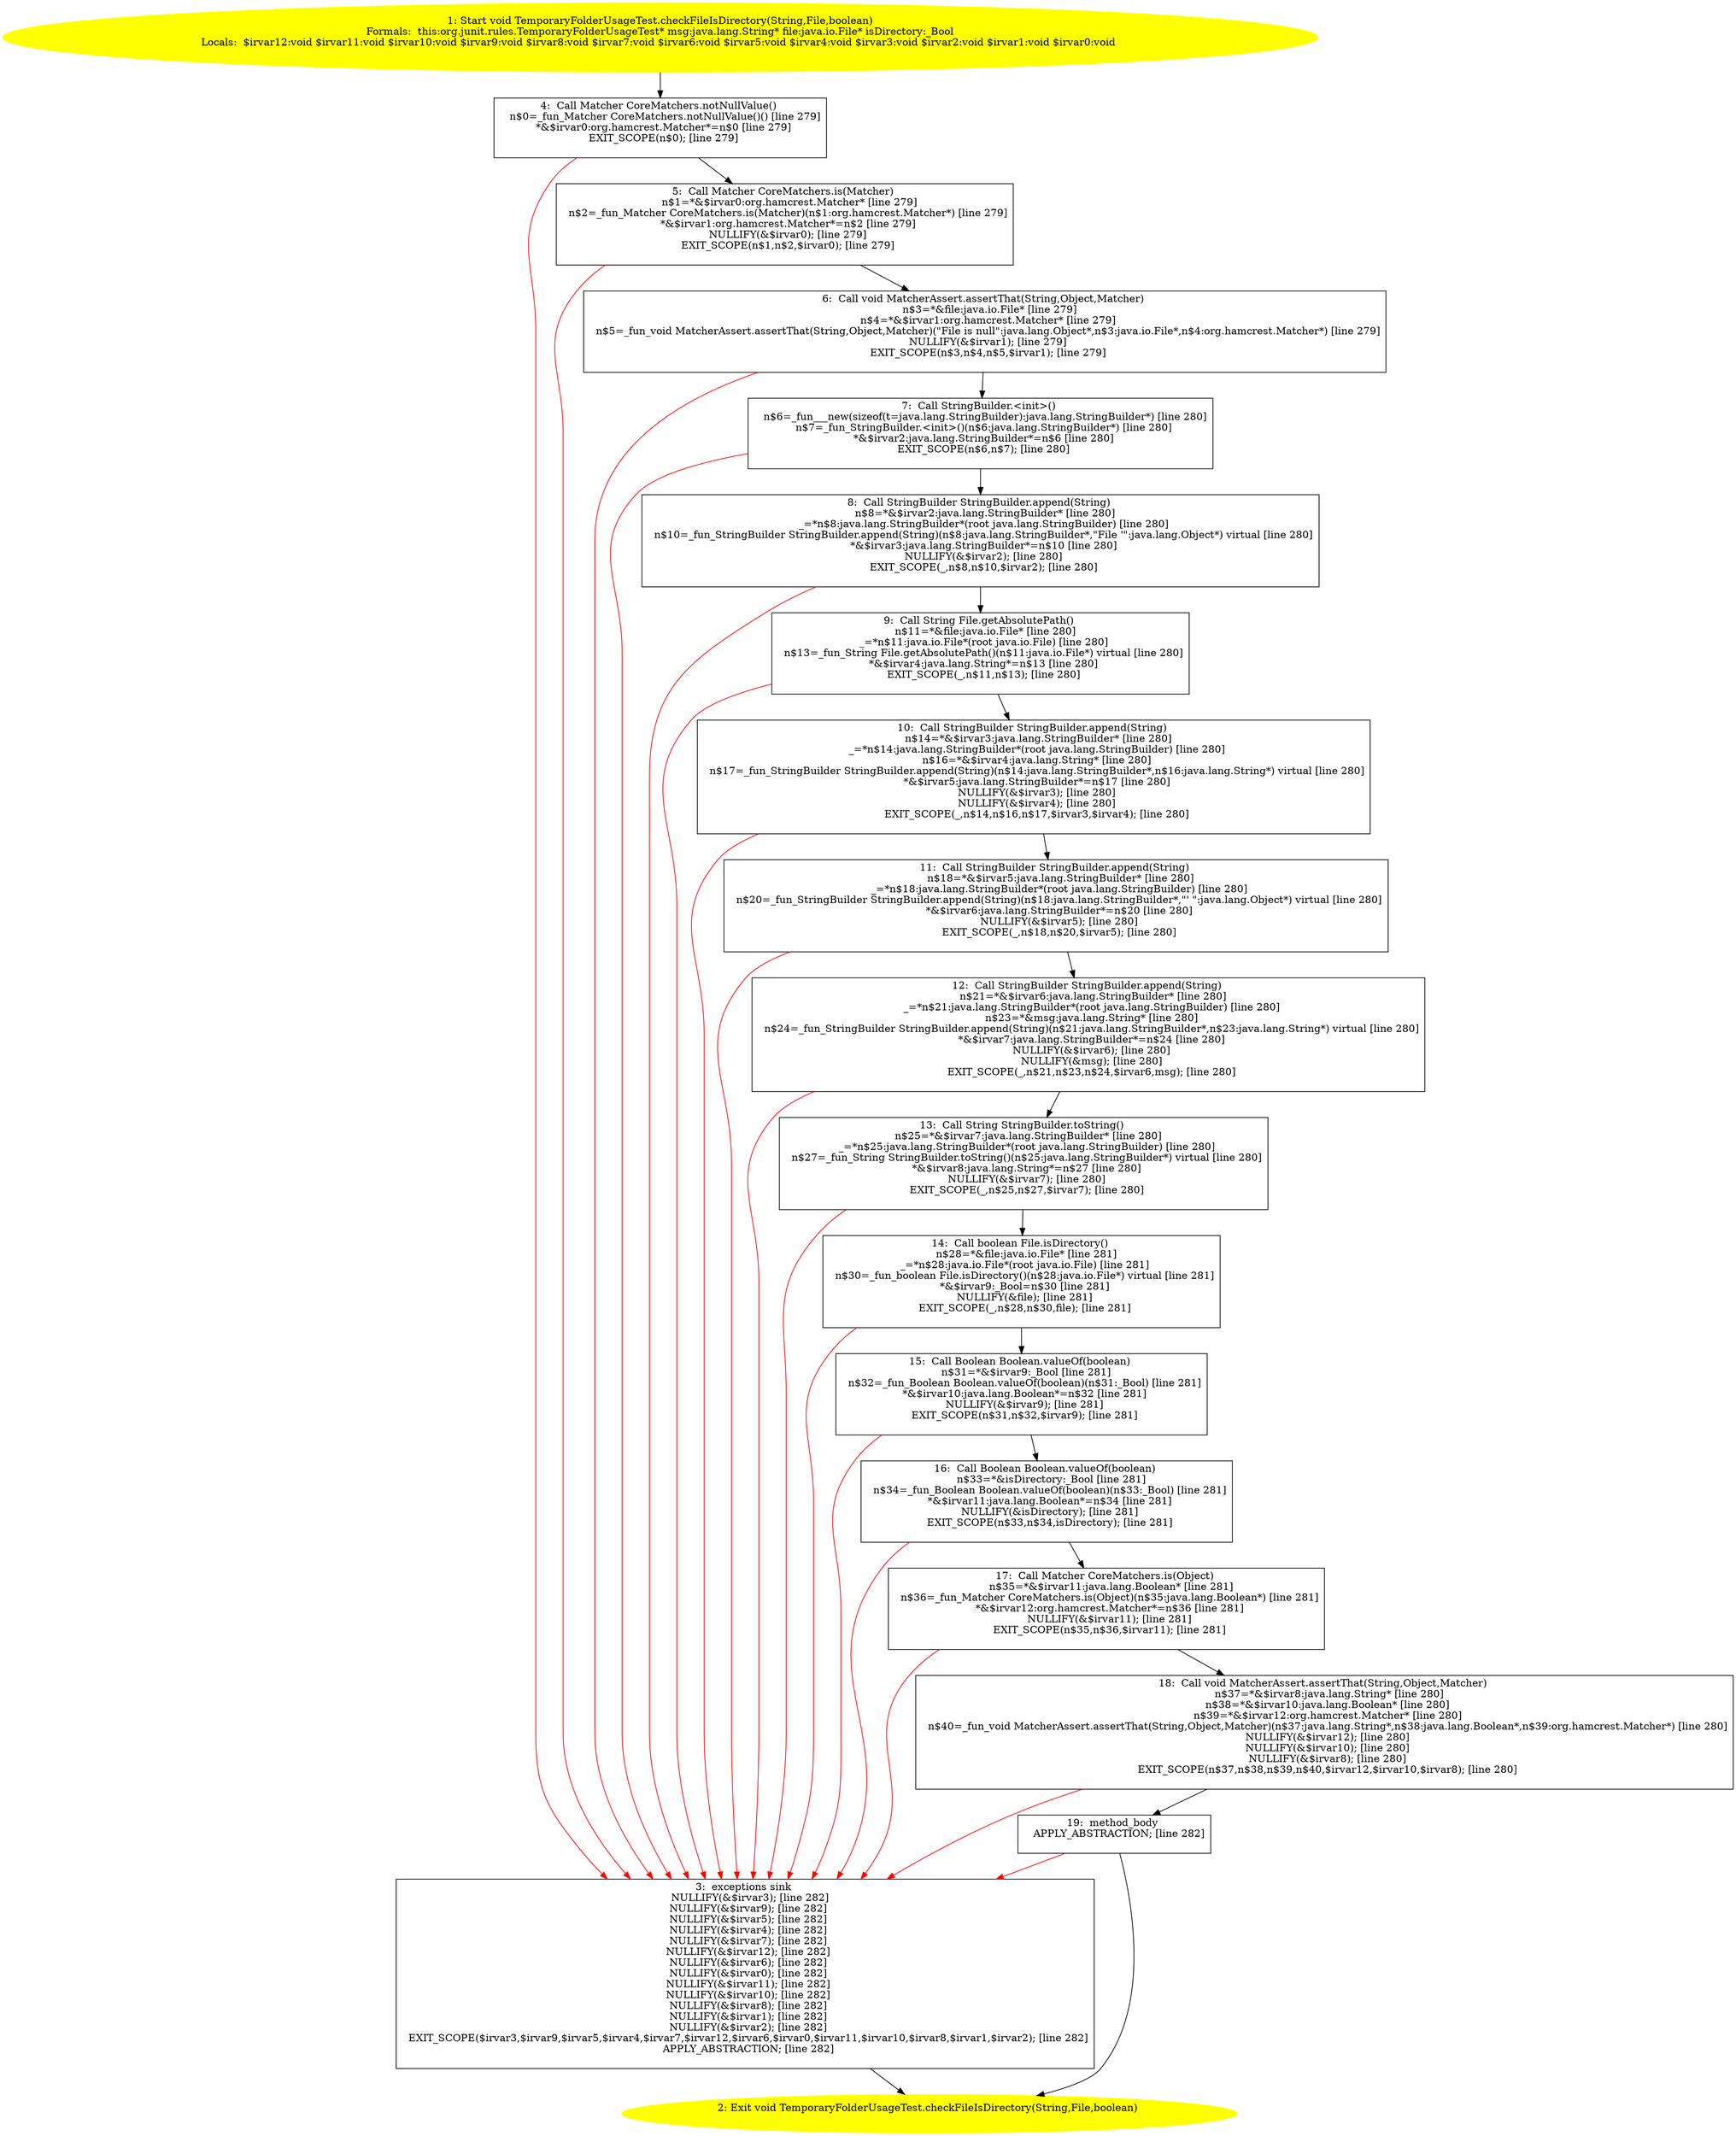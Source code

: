 /* @generated */
digraph cfg {
"org.junit.rules.TemporaryFolderUsageTest.checkFileIsDirectory(java.lang.String,java.io.File,boolean).2704953222a39a753282daa94430fd53_1" [label="1: Start void TemporaryFolderUsageTest.checkFileIsDirectory(String,File,boolean)\nFormals:  this:org.junit.rules.TemporaryFolderUsageTest* msg:java.lang.String* file:java.io.File* isDirectory:_Bool\nLocals:  $irvar12:void $irvar11:void $irvar10:void $irvar9:void $irvar8:void $irvar7:void $irvar6:void $irvar5:void $irvar4:void $irvar3:void $irvar2:void $irvar1:void $irvar0:void \n  " color=yellow style=filled]
	

	 "org.junit.rules.TemporaryFolderUsageTest.checkFileIsDirectory(java.lang.String,java.io.File,boolean).2704953222a39a753282daa94430fd53_1" -> "org.junit.rules.TemporaryFolderUsageTest.checkFileIsDirectory(java.lang.String,java.io.File,boolean).2704953222a39a753282daa94430fd53_4" ;
"org.junit.rules.TemporaryFolderUsageTest.checkFileIsDirectory(java.lang.String,java.io.File,boolean).2704953222a39a753282daa94430fd53_2" [label="2: Exit void TemporaryFolderUsageTest.checkFileIsDirectory(String,File,boolean) \n  " color=yellow style=filled]
	

"org.junit.rules.TemporaryFolderUsageTest.checkFileIsDirectory(java.lang.String,java.io.File,boolean).2704953222a39a753282daa94430fd53_3" [label="3:  exceptions sink \n   NULLIFY(&$irvar3); [line 282]\n  NULLIFY(&$irvar9); [line 282]\n  NULLIFY(&$irvar5); [line 282]\n  NULLIFY(&$irvar4); [line 282]\n  NULLIFY(&$irvar7); [line 282]\n  NULLIFY(&$irvar12); [line 282]\n  NULLIFY(&$irvar6); [line 282]\n  NULLIFY(&$irvar0); [line 282]\n  NULLIFY(&$irvar11); [line 282]\n  NULLIFY(&$irvar10); [line 282]\n  NULLIFY(&$irvar8); [line 282]\n  NULLIFY(&$irvar1); [line 282]\n  NULLIFY(&$irvar2); [line 282]\n  EXIT_SCOPE($irvar3,$irvar9,$irvar5,$irvar4,$irvar7,$irvar12,$irvar6,$irvar0,$irvar11,$irvar10,$irvar8,$irvar1,$irvar2); [line 282]\n  APPLY_ABSTRACTION; [line 282]\n " shape="box"]
	

	 "org.junit.rules.TemporaryFolderUsageTest.checkFileIsDirectory(java.lang.String,java.io.File,boolean).2704953222a39a753282daa94430fd53_3" -> "org.junit.rules.TemporaryFolderUsageTest.checkFileIsDirectory(java.lang.String,java.io.File,boolean).2704953222a39a753282daa94430fd53_2" ;
"org.junit.rules.TemporaryFolderUsageTest.checkFileIsDirectory(java.lang.String,java.io.File,boolean).2704953222a39a753282daa94430fd53_4" [label="4:  Call Matcher CoreMatchers.notNullValue() \n   n$0=_fun_Matcher CoreMatchers.notNullValue()() [line 279]\n  *&$irvar0:org.hamcrest.Matcher*=n$0 [line 279]\n  EXIT_SCOPE(n$0); [line 279]\n " shape="box"]
	

	 "org.junit.rules.TemporaryFolderUsageTest.checkFileIsDirectory(java.lang.String,java.io.File,boolean).2704953222a39a753282daa94430fd53_4" -> "org.junit.rules.TemporaryFolderUsageTest.checkFileIsDirectory(java.lang.String,java.io.File,boolean).2704953222a39a753282daa94430fd53_5" ;
	 "org.junit.rules.TemporaryFolderUsageTest.checkFileIsDirectory(java.lang.String,java.io.File,boolean).2704953222a39a753282daa94430fd53_4" -> "org.junit.rules.TemporaryFolderUsageTest.checkFileIsDirectory(java.lang.String,java.io.File,boolean).2704953222a39a753282daa94430fd53_3" [color="red" ];
"org.junit.rules.TemporaryFolderUsageTest.checkFileIsDirectory(java.lang.String,java.io.File,boolean).2704953222a39a753282daa94430fd53_5" [label="5:  Call Matcher CoreMatchers.is(Matcher) \n   n$1=*&$irvar0:org.hamcrest.Matcher* [line 279]\n  n$2=_fun_Matcher CoreMatchers.is(Matcher)(n$1:org.hamcrest.Matcher*) [line 279]\n  *&$irvar1:org.hamcrest.Matcher*=n$2 [line 279]\n  NULLIFY(&$irvar0); [line 279]\n  EXIT_SCOPE(n$1,n$2,$irvar0); [line 279]\n " shape="box"]
	

	 "org.junit.rules.TemporaryFolderUsageTest.checkFileIsDirectory(java.lang.String,java.io.File,boolean).2704953222a39a753282daa94430fd53_5" -> "org.junit.rules.TemporaryFolderUsageTest.checkFileIsDirectory(java.lang.String,java.io.File,boolean).2704953222a39a753282daa94430fd53_6" ;
	 "org.junit.rules.TemporaryFolderUsageTest.checkFileIsDirectory(java.lang.String,java.io.File,boolean).2704953222a39a753282daa94430fd53_5" -> "org.junit.rules.TemporaryFolderUsageTest.checkFileIsDirectory(java.lang.String,java.io.File,boolean).2704953222a39a753282daa94430fd53_3" [color="red" ];
"org.junit.rules.TemporaryFolderUsageTest.checkFileIsDirectory(java.lang.String,java.io.File,boolean).2704953222a39a753282daa94430fd53_6" [label="6:  Call void MatcherAssert.assertThat(String,Object,Matcher) \n   n$3=*&file:java.io.File* [line 279]\n  n$4=*&$irvar1:org.hamcrest.Matcher* [line 279]\n  n$5=_fun_void MatcherAssert.assertThat(String,Object,Matcher)(\"File is null\":java.lang.Object*,n$3:java.io.File*,n$4:org.hamcrest.Matcher*) [line 279]\n  NULLIFY(&$irvar1); [line 279]\n  EXIT_SCOPE(n$3,n$4,n$5,$irvar1); [line 279]\n " shape="box"]
	

	 "org.junit.rules.TemporaryFolderUsageTest.checkFileIsDirectory(java.lang.String,java.io.File,boolean).2704953222a39a753282daa94430fd53_6" -> "org.junit.rules.TemporaryFolderUsageTest.checkFileIsDirectory(java.lang.String,java.io.File,boolean).2704953222a39a753282daa94430fd53_7" ;
	 "org.junit.rules.TemporaryFolderUsageTest.checkFileIsDirectory(java.lang.String,java.io.File,boolean).2704953222a39a753282daa94430fd53_6" -> "org.junit.rules.TemporaryFolderUsageTest.checkFileIsDirectory(java.lang.String,java.io.File,boolean).2704953222a39a753282daa94430fd53_3" [color="red" ];
"org.junit.rules.TemporaryFolderUsageTest.checkFileIsDirectory(java.lang.String,java.io.File,boolean).2704953222a39a753282daa94430fd53_7" [label="7:  Call StringBuilder.<init>() \n   n$6=_fun___new(sizeof(t=java.lang.StringBuilder):java.lang.StringBuilder*) [line 280]\n  n$7=_fun_StringBuilder.<init>()(n$6:java.lang.StringBuilder*) [line 280]\n  *&$irvar2:java.lang.StringBuilder*=n$6 [line 280]\n  EXIT_SCOPE(n$6,n$7); [line 280]\n " shape="box"]
	

	 "org.junit.rules.TemporaryFolderUsageTest.checkFileIsDirectory(java.lang.String,java.io.File,boolean).2704953222a39a753282daa94430fd53_7" -> "org.junit.rules.TemporaryFolderUsageTest.checkFileIsDirectory(java.lang.String,java.io.File,boolean).2704953222a39a753282daa94430fd53_8" ;
	 "org.junit.rules.TemporaryFolderUsageTest.checkFileIsDirectory(java.lang.String,java.io.File,boolean).2704953222a39a753282daa94430fd53_7" -> "org.junit.rules.TemporaryFolderUsageTest.checkFileIsDirectory(java.lang.String,java.io.File,boolean).2704953222a39a753282daa94430fd53_3" [color="red" ];
"org.junit.rules.TemporaryFolderUsageTest.checkFileIsDirectory(java.lang.String,java.io.File,boolean).2704953222a39a753282daa94430fd53_8" [label="8:  Call StringBuilder StringBuilder.append(String) \n   n$8=*&$irvar2:java.lang.StringBuilder* [line 280]\n  _=*n$8:java.lang.StringBuilder*(root java.lang.StringBuilder) [line 280]\n  n$10=_fun_StringBuilder StringBuilder.append(String)(n$8:java.lang.StringBuilder*,\"File '\":java.lang.Object*) virtual [line 280]\n  *&$irvar3:java.lang.StringBuilder*=n$10 [line 280]\n  NULLIFY(&$irvar2); [line 280]\n  EXIT_SCOPE(_,n$8,n$10,$irvar2); [line 280]\n " shape="box"]
	

	 "org.junit.rules.TemporaryFolderUsageTest.checkFileIsDirectory(java.lang.String,java.io.File,boolean).2704953222a39a753282daa94430fd53_8" -> "org.junit.rules.TemporaryFolderUsageTest.checkFileIsDirectory(java.lang.String,java.io.File,boolean).2704953222a39a753282daa94430fd53_9" ;
	 "org.junit.rules.TemporaryFolderUsageTest.checkFileIsDirectory(java.lang.String,java.io.File,boolean).2704953222a39a753282daa94430fd53_8" -> "org.junit.rules.TemporaryFolderUsageTest.checkFileIsDirectory(java.lang.String,java.io.File,boolean).2704953222a39a753282daa94430fd53_3" [color="red" ];
"org.junit.rules.TemporaryFolderUsageTest.checkFileIsDirectory(java.lang.String,java.io.File,boolean).2704953222a39a753282daa94430fd53_9" [label="9:  Call String File.getAbsolutePath() \n   n$11=*&file:java.io.File* [line 280]\n  _=*n$11:java.io.File*(root java.io.File) [line 280]\n  n$13=_fun_String File.getAbsolutePath()(n$11:java.io.File*) virtual [line 280]\n  *&$irvar4:java.lang.String*=n$13 [line 280]\n  EXIT_SCOPE(_,n$11,n$13); [line 280]\n " shape="box"]
	

	 "org.junit.rules.TemporaryFolderUsageTest.checkFileIsDirectory(java.lang.String,java.io.File,boolean).2704953222a39a753282daa94430fd53_9" -> "org.junit.rules.TemporaryFolderUsageTest.checkFileIsDirectory(java.lang.String,java.io.File,boolean).2704953222a39a753282daa94430fd53_10" ;
	 "org.junit.rules.TemporaryFolderUsageTest.checkFileIsDirectory(java.lang.String,java.io.File,boolean).2704953222a39a753282daa94430fd53_9" -> "org.junit.rules.TemporaryFolderUsageTest.checkFileIsDirectory(java.lang.String,java.io.File,boolean).2704953222a39a753282daa94430fd53_3" [color="red" ];
"org.junit.rules.TemporaryFolderUsageTest.checkFileIsDirectory(java.lang.String,java.io.File,boolean).2704953222a39a753282daa94430fd53_10" [label="10:  Call StringBuilder StringBuilder.append(String) \n   n$14=*&$irvar3:java.lang.StringBuilder* [line 280]\n  _=*n$14:java.lang.StringBuilder*(root java.lang.StringBuilder) [line 280]\n  n$16=*&$irvar4:java.lang.String* [line 280]\n  n$17=_fun_StringBuilder StringBuilder.append(String)(n$14:java.lang.StringBuilder*,n$16:java.lang.String*) virtual [line 280]\n  *&$irvar5:java.lang.StringBuilder*=n$17 [line 280]\n  NULLIFY(&$irvar3); [line 280]\n  NULLIFY(&$irvar4); [line 280]\n  EXIT_SCOPE(_,n$14,n$16,n$17,$irvar3,$irvar4); [line 280]\n " shape="box"]
	

	 "org.junit.rules.TemporaryFolderUsageTest.checkFileIsDirectory(java.lang.String,java.io.File,boolean).2704953222a39a753282daa94430fd53_10" -> "org.junit.rules.TemporaryFolderUsageTest.checkFileIsDirectory(java.lang.String,java.io.File,boolean).2704953222a39a753282daa94430fd53_11" ;
	 "org.junit.rules.TemporaryFolderUsageTest.checkFileIsDirectory(java.lang.String,java.io.File,boolean).2704953222a39a753282daa94430fd53_10" -> "org.junit.rules.TemporaryFolderUsageTest.checkFileIsDirectory(java.lang.String,java.io.File,boolean).2704953222a39a753282daa94430fd53_3" [color="red" ];
"org.junit.rules.TemporaryFolderUsageTest.checkFileIsDirectory(java.lang.String,java.io.File,boolean).2704953222a39a753282daa94430fd53_11" [label="11:  Call StringBuilder StringBuilder.append(String) \n   n$18=*&$irvar5:java.lang.StringBuilder* [line 280]\n  _=*n$18:java.lang.StringBuilder*(root java.lang.StringBuilder) [line 280]\n  n$20=_fun_StringBuilder StringBuilder.append(String)(n$18:java.lang.StringBuilder*,\"' \":java.lang.Object*) virtual [line 280]\n  *&$irvar6:java.lang.StringBuilder*=n$20 [line 280]\n  NULLIFY(&$irvar5); [line 280]\n  EXIT_SCOPE(_,n$18,n$20,$irvar5); [line 280]\n " shape="box"]
	

	 "org.junit.rules.TemporaryFolderUsageTest.checkFileIsDirectory(java.lang.String,java.io.File,boolean).2704953222a39a753282daa94430fd53_11" -> "org.junit.rules.TemporaryFolderUsageTest.checkFileIsDirectory(java.lang.String,java.io.File,boolean).2704953222a39a753282daa94430fd53_12" ;
	 "org.junit.rules.TemporaryFolderUsageTest.checkFileIsDirectory(java.lang.String,java.io.File,boolean).2704953222a39a753282daa94430fd53_11" -> "org.junit.rules.TemporaryFolderUsageTest.checkFileIsDirectory(java.lang.String,java.io.File,boolean).2704953222a39a753282daa94430fd53_3" [color="red" ];
"org.junit.rules.TemporaryFolderUsageTest.checkFileIsDirectory(java.lang.String,java.io.File,boolean).2704953222a39a753282daa94430fd53_12" [label="12:  Call StringBuilder StringBuilder.append(String) \n   n$21=*&$irvar6:java.lang.StringBuilder* [line 280]\n  _=*n$21:java.lang.StringBuilder*(root java.lang.StringBuilder) [line 280]\n  n$23=*&msg:java.lang.String* [line 280]\n  n$24=_fun_StringBuilder StringBuilder.append(String)(n$21:java.lang.StringBuilder*,n$23:java.lang.String*) virtual [line 280]\n  *&$irvar7:java.lang.StringBuilder*=n$24 [line 280]\n  NULLIFY(&$irvar6); [line 280]\n  NULLIFY(&msg); [line 280]\n  EXIT_SCOPE(_,n$21,n$23,n$24,$irvar6,msg); [line 280]\n " shape="box"]
	

	 "org.junit.rules.TemporaryFolderUsageTest.checkFileIsDirectory(java.lang.String,java.io.File,boolean).2704953222a39a753282daa94430fd53_12" -> "org.junit.rules.TemporaryFolderUsageTest.checkFileIsDirectory(java.lang.String,java.io.File,boolean).2704953222a39a753282daa94430fd53_13" ;
	 "org.junit.rules.TemporaryFolderUsageTest.checkFileIsDirectory(java.lang.String,java.io.File,boolean).2704953222a39a753282daa94430fd53_12" -> "org.junit.rules.TemporaryFolderUsageTest.checkFileIsDirectory(java.lang.String,java.io.File,boolean).2704953222a39a753282daa94430fd53_3" [color="red" ];
"org.junit.rules.TemporaryFolderUsageTest.checkFileIsDirectory(java.lang.String,java.io.File,boolean).2704953222a39a753282daa94430fd53_13" [label="13:  Call String StringBuilder.toString() \n   n$25=*&$irvar7:java.lang.StringBuilder* [line 280]\n  _=*n$25:java.lang.StringBuilder*(root java.lang.StringBuilder) [line 280]\n  n$27=_fun_String StringBuilder.toString()(n$25:java.lang.StringBuilder*) virtual [line 280]\n  *&$irvar8:java.lang.String*=n$27 [line 280]\n  NULLIFY(&$irvar7); [line 280]\n  EXIT_SCOPE(_,n$25,n$27,$irvar7); [line 280]\n " shape="box"]
	

	 "org.junit.rules.TemporaryFolderUsageTest.checkFileIsDirectory(java.lang.String,java.io.File,boolean).2704953222a39a753282daa94430fd53_13" -> "org.junit.rules.TemporaryFolderUsageTest.checkFileIsDirectory(java.lang.String,java.io.File,boolean).2704953222a39a753282daa94430fd53_14" ;
	 "org.junit.rules.TemporaryFolderUsageTest.checkFileIsDirectory(java.lang.String,java.io.File,boolean).2704953222a39a753282daa94430fd53_13" -> "org.junit.rules.TemporaryFolderUsageTest.checkFileIsDirectory(java.lang.String,java.io.File,boolean).2704953222a39a753282daa94430fd53_3" [color="red" ];
"org.junit.rules.TemporaryFolderUsageTest.checkFileIsDirectory(java.lang.String,java.io.File,boolean).2704953222a39a753282daa94430fd53_14" [label="14:  Call boolean File.isDirectory() \n   n$28=*&file:java.io.File* [line 281]\n  _=*n$28:java.io.File*(root java.io.File) [line 281]\n  n$30=_fun_boolean File.isDirectory()(n$28:java.io.File*) virtual [line 281]\n  *&$irvar9:_Bool=n$30 [line 281]\n  NULLIFY(&file); [line 281]\n  EXIT_SCOPE(_,n$28,n$30,file); [line 281]\n " shape="box"]
	

	 "org.junit.rules.TemporaryFolderUsageTest.checkFileIsDirectory(java.lang.String,java.io.File,boolean).2704953222a39a753282daa94430fd53_14" -> "org.junit.rules.TemporaryFolderUsageTest.checkFileIsDirectory(java.lang.String,java.io.File,boolean).2704953222a39a753282daa94430fd53_15" ;
	 "org.junit.rules.TemporaryFolderUsageTest.checkFileIsDirectory(java.lang.String,java.io.File,boolean).2704953222a39a753282daa94430fd53_14" -> "org.junit.rules.TemporaryFolderUsageTest.checkFileIsDirectory(java.lang.String,java.io.File,boolean).2704953222a39a753282daa94430fd53_3" [color="red" ];
"org.junit.rules.TemporaryFolderUsageTest.checkFileIsDirectory(java.lang.String,java.io.File,boolean).2704953222a39a753282daa94430fd53_15" [label="15:  Call Boolean Boolean.valueOf(boolean) \n   n$31=*&$irvar9:_Bool [line 281]\n  n$32=_fun_Boolean Boolean.valueOf(boolean)(n$31:_Bool) [line 281]\n  *&$irvar10:java.lang.Boolean*=n$32 [line 281]\n  NULLIFY(&$irvar9); [line 281]\n  EXIT_SCOPE(n$31,n$32,$irvar9); [line 281]\n " shape="box"]
	

	 "org.junit.rules.TemporaryFolderUsageTest.checkFileIsDirectory(java.lang.String,java.io.File,boolean).2704953222a39a753282daa94430fd53_15" -> "org.junit.rules.TemporaryFolderUsageTest.checkFileIsDirectory(java.lang.String,java.io.File,boolean).2704953222a39a753282daa94430fd53_16" ;
	 "org.junit.rules.TemporaryFolderUsageTest.checkFileIsDirectory(java.lang.String,java.io.File,boolean).2704953222a39a753282daa94430fd53_15" -> "org.junit.rules.TemporaryFolderUsageTest.checkFileIsDirectory(java.lang.String,java.io.File,boolean).2704953222a39a753282daa94430fd53_3" [color="red" ];
"org.junit.rules.TemporaryFolderUsageTest.checkFileIsDirectory(java.lang.String,java.io.File,boolean).2704953222a39a753282daa94430fd53_16" [label="16:  Call Boolean Boolean.valueOf(boolean) \n   n$33=*&isDirectory:_Bool [line 281]\n  n$34=_fun_Boolean Boolean.valueOf(boolean)(n$33:_Bool) [line 281]\n  *&$irvar11:java.lang.Boolean*=n$34 [line 281]\n  NULLIFY(&isDirectory); [line 281]\n  EXIT_SCOPE(n$33,n$34,isDirectory); [line 281]\n " shape="box"]
	

	 "org.junit.rules.TemporaryFolderUsageTest.checkFileIsDirectory(java.lang.String,java.io.File,boolean).2704953222a39a753282daa94430fd53_16" -> "org.junit.rules.TemporaryFolderUsageTest.checkFileIsDirectory(java.lang.String,java.io.File,boolean).2704953222a39a753282daa94430fd53_17" ;
	 "org.junit.rules.TemporaryFolderUsageTest.checkFileIsDirectory(java.lang.String,java.io.File,boolean).2704953222a39a753282daa94430fd53_16" -> "org.junit.rules.TemporaryFolderUsageTest.checkFileIsDirectory(java.lang.String,java.io.File,boolean).2704953222a39a753282daa94430fd53_3" [color="red" ];
"org.junit.rules.TemporaryFolderUsageTest.checkFileIsDirectory(java.lang.String,java.io.File,boolean).2704953222a39a753282daa94430fd53_17" [label="17:  Call Matcher CoreMatchers.is(Object) \n   n$35=*&$irvar11:java.lang.Boolean* [line 281]\n  n$36=_fun_Matcher CoreMatchers.is(Object)(n$35:java.lang.Boolean*) [line 281]\n  *&$irvar12:org.hamcrest.Matcher*=n$36 [line 281]\n  NULLIFY(&$irvar11); [line 281]\n  EXIT_SCOPE(n$35,n$36,$irvar11); [line 281]\n " shape="box"]
	

	 "org.junit.rules.TemporaryFolderUsageTest.checkFileIsDirectory(java.lang.String,java.io.File,boolean).2704953222a39a753282daa94430fd53_17" -> "org.junit.rules.TemporaryFolderUsageTest.checkFileIsDirectory(java.lang.String,java.io.File,boolean).2704953222a39a753282daa94430fd53_18" ;
	 "org.junit.rules.TemporaryFolderUsageTest.checkFileIsDirectory(java.lang.String,java.io.File,boolean).2704953222a39a753282daa94430fd53_17" -> "org.junit.rules.TemporaryFolderUsageTest.checkFileIsDirectory(java.lang.String,java.io.File,boolean).2704953222a39a753282daa94430fd53_3" [color="red" ];
"org.junit.rules.TemporaryFolderUsageTest.checkFileIsDirectory(java.lang.String,java.io.File,boolean).2704953222a39a753282daa94430fd53_18" [label="18:  Call void MatcherAssert.assertThat(String,Object,Matcher) \n   n$37=*&$irvar8:java.lang.String* [line 280]\n  n$38=*&$irvar10:java.lang.Boolean* [line 280]\n  n$39=*&$irvar12:org.hamcrest.Matcher* [line 280]\n  n$40=_fun_void MatcherAssert.assertThat(String,Object,Matcher)(n$37:java.lang.String*,n$38:java.lang.Boolean*,n$39:org.hamcrest.Matcher*) [line 280]\n  NULLIFY(&$irvar12); [line 280]\n  NULLIFY(&$irvar10); [line 280]\n  NULLIFY(&$irvar8); [line 280]\n  EXIT_SCOPE(n$37,n$38,n$39,n$40,$irvar12,$irvar10,$irvar8); [line 280]\n " shape="box"]
	

	 "org.junit.rules.TemporaryFolderUsageTest.checkFileIsDirectory(java.lang.String,java.io.File,boolean).2704953222a39a753282daa94430fd53_18" -> "org.junit.rules.TemporaryFolderUsageTest.checkFileIsDirectory(java.lang.String,java.io.File,boolean).2704953222a39a753282daa94430fd53_19" ;
	 "org.junit.rules.TemporaryFolderUsageTest.checkFileIsDirectory(java.lang.String,java.io.File,boolean).2704953222a39a753282daa94430fd53_18" -> "org.junit.rules.TemporaryFolderUsageTest.checkFileIsDirectory(java.lang.String,java.io.File,boolean).2704953222a39a753282daa94430fd53_3" [color="red" ];
"org.junit.rules.TemporaryFolderUsageTest.checkFileIsDirectory(java.lang.String,java.io.File,boolean).2704953222a39a753282daa94430fd53_19" [label="19:  method_body \n   APPLY_ABSTRACTION; [line 282]\n " shape="box"]
	

	 "org.junit.rules.TemporaryFolderUsageTest.checkFileIsDirectory(java.lang.String,java.io.File,boolean).2704953222a39a753282daa94430fd53_19" -> "org.junit.rules.TemporaryFolderUsageTest.checkFileIsDirectory(java.lang.String,java.io.File,boolean).2704953222a39a753282daa94430fd53_2" ;
	 "org.junit.rules.TemporaryFolderUsageTest.checkFileIsDirectory(java.lang.String,java.io.File,boolean).2704953222a39a753282daa94430fd53_19" -> "org.junit.rules.TemporaryFolderUsageTest.checkFileIsDirectory(java.lang.String,java.io.File,boolean).2704953222a39a753282daa94430fd53_3" [color="red" ];
}
